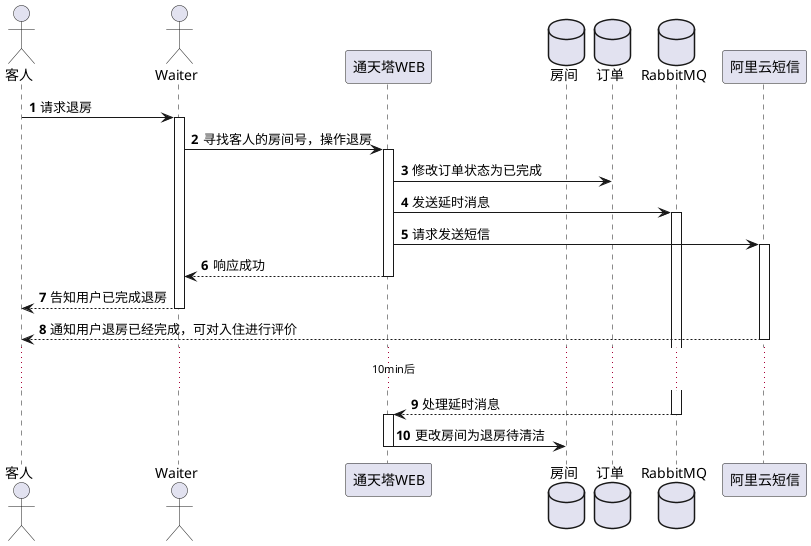 @startuml
'https://plantuml.com/sequence-diagram

autonumber

actor 客人

actor Waiter
客人 -> Waiter: 请求退房
activate Waiter
database 订单
Waiter -> 通天塔WEB: 寻找客人的房间号，操作退房
activate 通天塔WEB
database 房间
database 订单
通天塔WEB -> 订单 : 修改订单状态为已完成
database RabbitMQ
通天塔WEB -> RabbitMQ: 发送延时消息
activate RabbitMQ
通天塔WEB -> 阿里云短信: 请求发送短信
activate 阿里云短信
Waiter <-- 通天塔WEB: 响应成功
deactivate 通天塔WEB
客人 <-- Waiter : 告知用户已完成退房
deactivate 通天塔WEB
deactivate Waiter
客人 <-- 阿里云短信: 通知用户退房已经完成，可对入住进行评价
deactivate 阿里云短信
...10min后...
通天塔WEB <-- RabbitMQ: 处理延时消息
deactivate RabbitMQ
activate 通天塔WEB
通天塔WEB -> 房间 :更改房间为退房待清洁
deactivate 通天塔WEB

@enduml